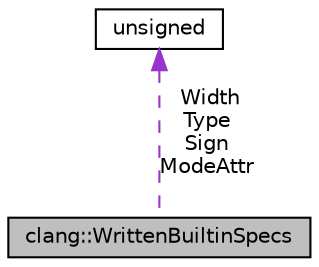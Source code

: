 digraph "clang::WrittenBuiltinSpecs"
{
 // LATEX_PDF_SIZE
  bgcolor="transparent";
  edge [fontname="Helvetica",fontsize="10",labelfontname="Helvetica",labelfontsize="10"];
  node [fontname="Helvetica",fontsize="10",shape=record];
  Node1 [label="clang::WrittenBuiltinSpecs",height=0.2,width=0.4,color="black", fillcolor="grey75", style="filled", fontcolor="black",tooltip="Structure that packs information about the type specifiers that were written in a particular type spe..."];
  Node2 -> Node1 [dir="back",color="darkorchid3",fontsize="10",style="dashed",label=" Width\nType\nSign\nModeAttr" ,fontname="Helvetica"];
  Node2 [label="unsigned",height=0.2,width=0.4,color="black",URL="$classunsigned.html",tooltip=" "];
}
